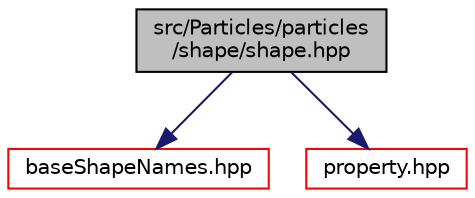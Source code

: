 digraph "src/Particles/particles/shape/shape.hpp"
{
 // LATEX_PDF_SIZE
  edge [fontname="Helvetica",fontsize="10",labelfontname="Helvetica",labelfontsize="10"];
  node [fontname="Helvetica",fontsize="10",shape=record];
  Node1 [label="src/Particles/particles\l/shape/shape.hpp",height=0.2,width=0.4,color="black", fillcolor="grey75", style="filled", fontcolor="black",tooltip=" "];
  Node1 -> Node2 [color="midnightblue",fontsize="10",style="solid",fontname="Helvetica"];
  Node2 [label="baseShapeNames.hpp",height=0.2,width=0.4,color="red", fillcolor="white", style="filled",URL="$baseShapeNames_8hpp.html",tooltip=" "];
  Node1 -> Node91 [color="midnightblue",fontsize="10",style="solid",fontname="Helvetica"];
  Node91 [label="property.hpp",height=0.2,width=0.4,color="red", fillcolor="white", style="filled",URL="$property_8hpp.html",tooltip=" "];
}

